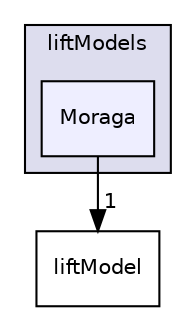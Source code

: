 digraph "Moraga" {
  bgcolor=transparent;
  compound=true
  node [ fontsize="10", fontname="Helvetica"];
  edge [ labelfontsize="10", labelfontname="Helvetica"];
  subgraph clusterdir_9ef57d7ea63aa964b2b216d2f1462035 {
    graph [ bgcolor="#ddddee", pencolor="black", label="liftModels" fontname="Helvetica", fontsize="10", URL="dir_9ef57d7ea63aa964b2b216d2f1462035.html"]
  dir_087883fef61783ba9953f7ac8782fd6e [shape=box, label="Moraga", style="filled", fillcolor="#eeeeff", pencolor="black", URL="dir_087883fef61783ba9953f7ac8782fd6e.html"];
  }
  dir_d58027bd0287182b59a4669c44a2f50c [shape=box label="liftModel" URL="dir_d58027bd0287182b59a4669c44a2f50c.html"];
  dir_087883fef61783ba9953f7ac8782fd6e->dir_d58027bd0287182b59a4669c44a2f50c [headlabel="1", labeldistance=1.5 headhref="dir_000140_000120.html"];
}
